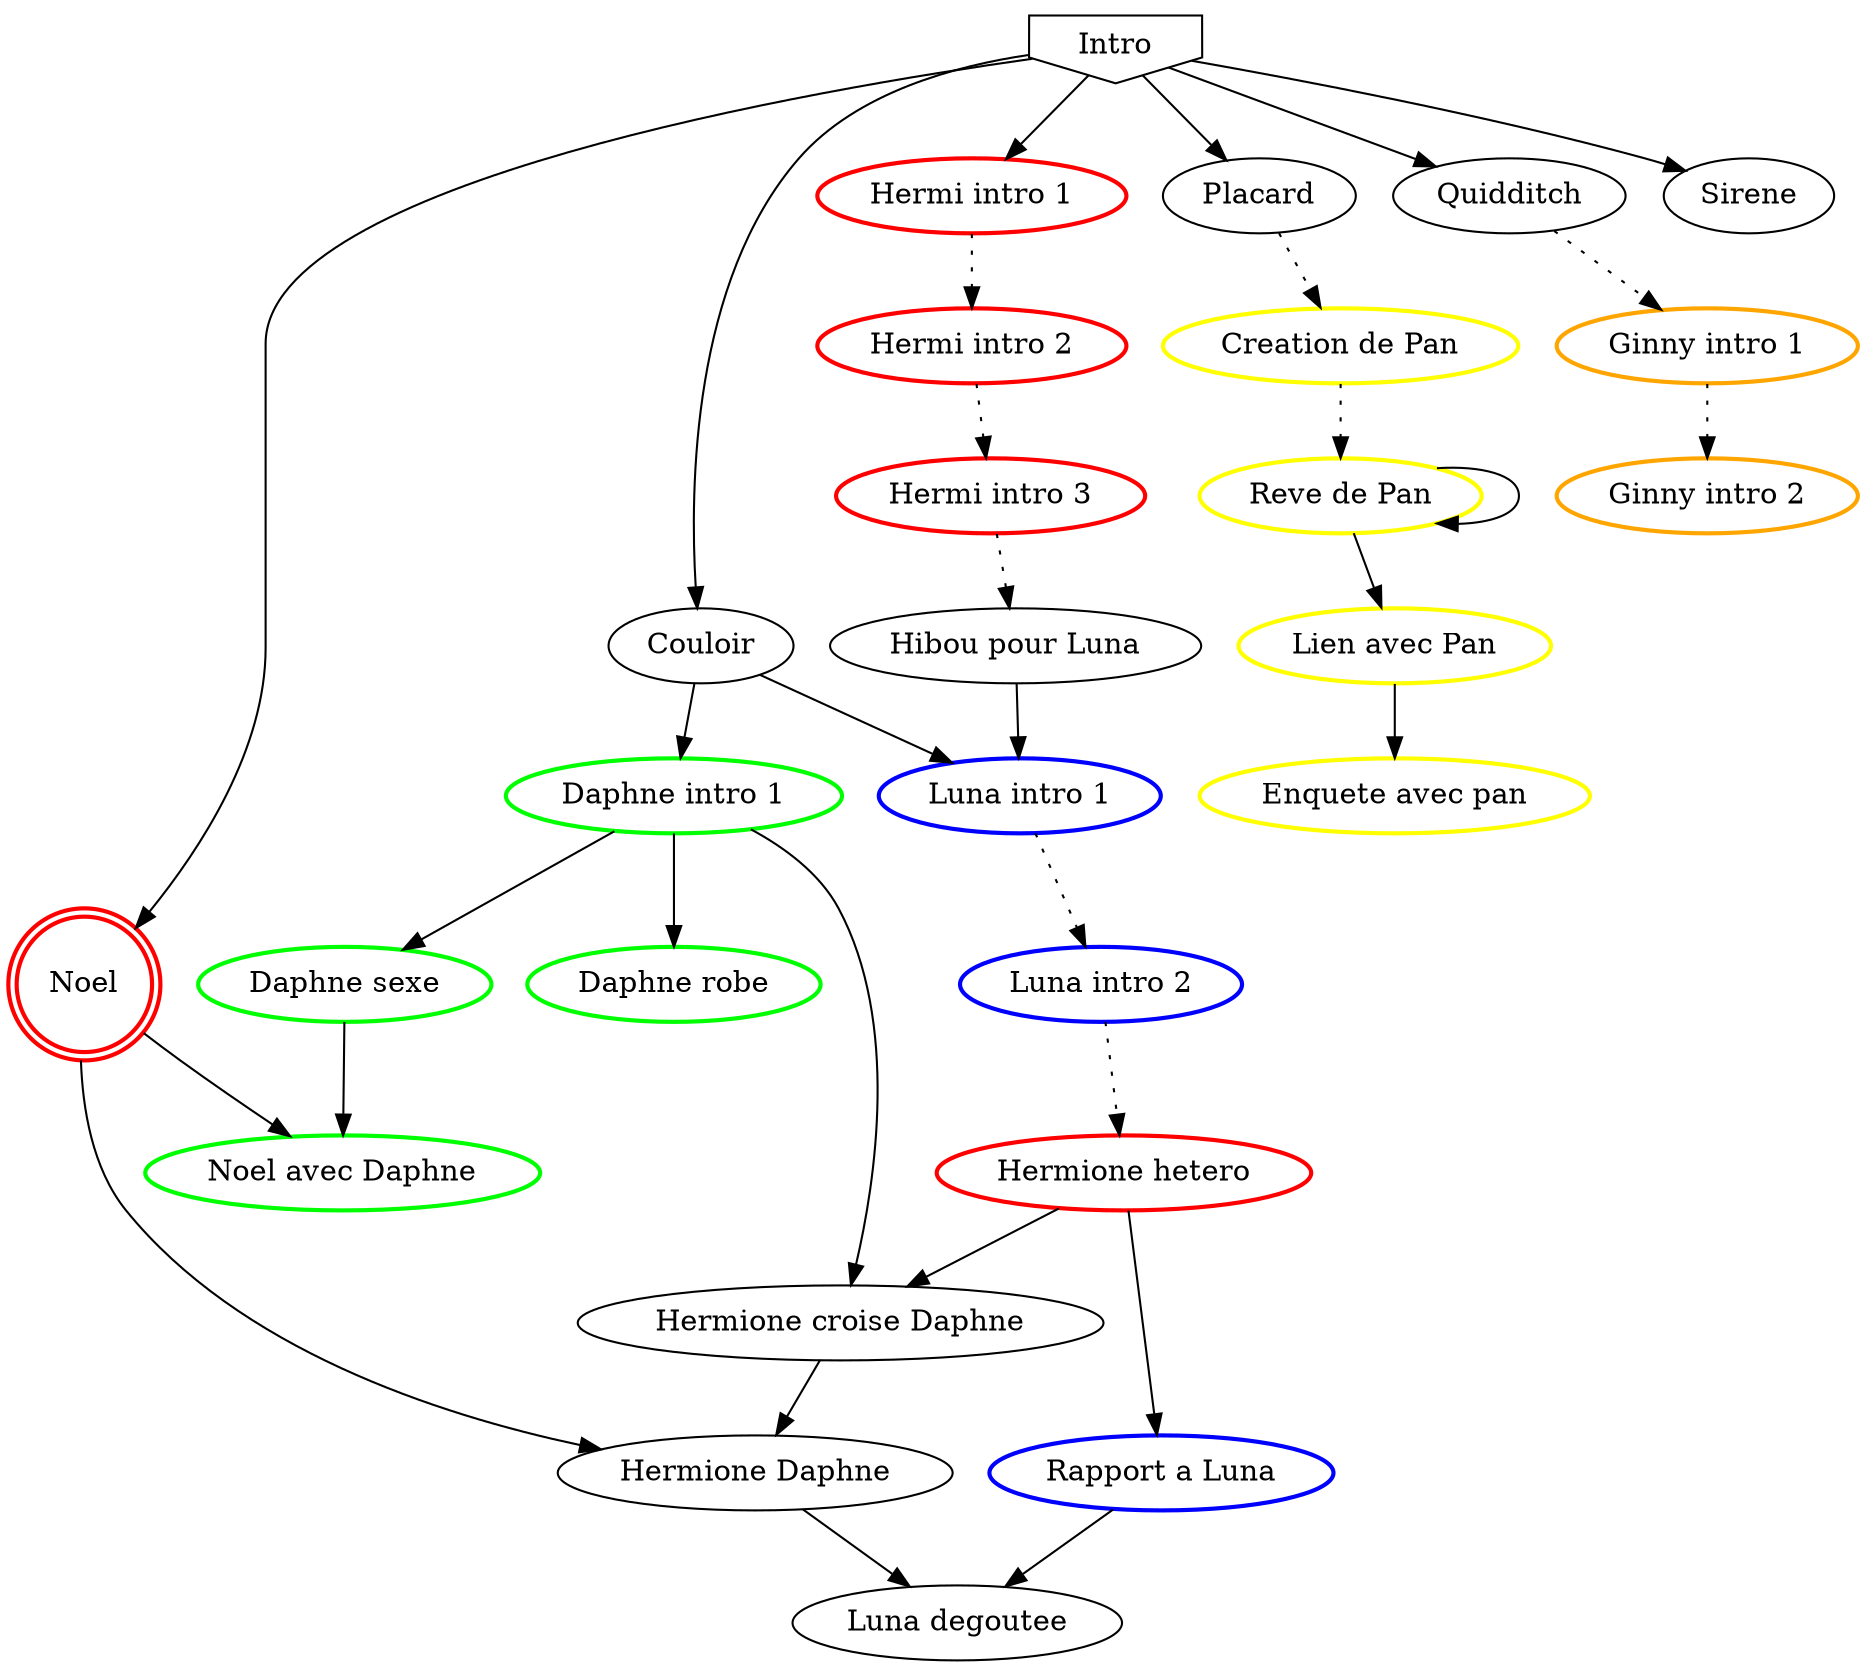 digraph  {
	
	n3[label="Couloir"];
	n24[color="yellow",label="Creation de Pan",style="bold"];
	n12[color="green",label="Daphne intro 1",style="bold"];
	n15[color="green",label="Daphne robe",style="bold"];
	n14[color="green",label="Daphne sexe",style="bold"];
	n27[color="yellow",label="Enquete avec pan",style="bold"];
	n8[color="orange",label="Ginny intro 1",style="bold"];
	n9[color="orange",label="Ginny intro 2",style="bold"];
	n4[color="red",label="Hermi intro 1",style="bold"];
	n18[color="red",label="Hermi intro 2",style="bold"];
	n19[color="red",label="Hermi intro 3",style="bold"];
	n11[label="Hermione Daphne"];
	n16[label="Hermione croise Daphne"];
	n22[color="red",label="Hermione hetero",style="bold"];
	n20[label="Hibou pour Luna"];
	n1[label="Intro",shape="invhouse"];
	n26[color="yellow",label="Lien avec Pan",style="bold"];
	n17[label="Luna degoutee"];
	n13[color="blue",label="Luna intro 1",style="bold"];
	n21[color="blue",label="Luna intro 2",style="bold"];
	n2[color="red",label="Noel",shape="doublecircle",style="bold"];
	n10[color="green",label="Noel avec Daphne",style="bold"];
	n7[label="Placard"];
	n6[label="Quidditch"];
	n23[color="blue",label="Rapport a Luna",style="bold"];
	n25[color="yellow",label="Reve de Pan",style="bold"];
	n5[label="Sirene"];
	n3->n12;
	n3->n13;
	n24->n25[style="dotted"];
	n12->n14;
	n12->n15;
	n12->n16;
	n14->n10;
	n8->n9[style="dotted"];
	n4->n18[style="dotted"];
	n18->n19[style="dotted"];
	n19->n20[style="dotted"];
	n11->n17;
	n16->n11;
	n22->n16;
	n22->n23;
	n20->n13;
	n1->n2;
	n1->n3;
	n1->n4;
	n1->n5;
	n1->n6;
	n1->n7;
	n26->n27;
	n13->n21[style="dotted"];
	n21->n22[style="dotted"];
	n2->n10;
	n2->n11;
	n7->n24[style="dotted"];
	n6->n8[style="dotted"];
	n23->n17;
	n25->n26;
	n25->n25;
	
}
